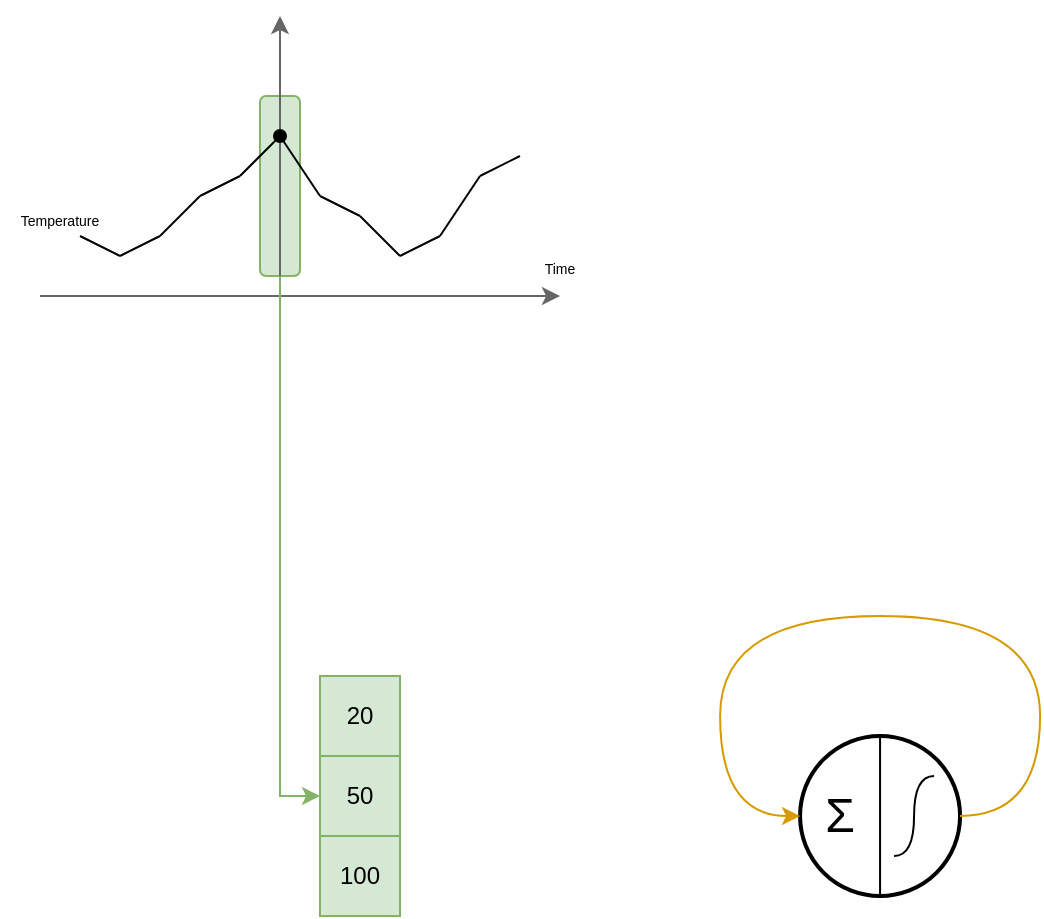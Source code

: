 <mxfile version="25.0.3">
  <diagram name="Page-1" id="HHO7tMF4Vck_DR756JE1">
    <mxGraphModel dx="819" dy="1038" grid="1" gridSize="10" guides="1" tooltips="1" connect="1" arrows="1" fold="1" page="1" pageScale="1" pageWidth="827" pageHeight="1169" math="0" shadow="0">
      <root>
        <mxCell id="0" />
        <mxCell id="1" parent="0" />
        <mxCell id="OHbJW_l4e2RDl2kT1JHy-32" value="" style="rounded=1;whiteSpace=wrap;html=1;fillColor=#d5e8d4;strokeColor=#82b366;" vertex="1" parent="1">
          <mxGeometry x="130" y="160" width="20" height="90" as="geometry" />
        </mxCell>
        <mxCell id="OHbJW_l4e2RDl2kT1JHy-1" value="" style="ellipse;whiteSpace=wrap;html=1;aspect=fixed;strokeWidth=2;" vertex="1" parent="1">
          <mxGeometry x="400.03" y="480" width="80" height="80" as="geometry" />
        </mxCell>
        <mxCell id="OHbJW_l4e2RDl2kT1JHy-3" style="edgeStyle=orthogonalEdgeStyle;rounded=0;orthogonalLoop=1;jettySize=auto;html=1;entryX=0;entryY=0.5;entryDx=0;entryDy=0;curved=1;exitX=1;exitY=0.5;exitDx=0;exitDy=0;fillColor=#ffe6cc;strokeColor=#d79b00;" edge="1" parent="1" source="OHbJW_l4e2RDl2kT1JHy-1" target="OHbJW_l4e2RDl2kT1JHy-1">
          <mxGeometry relative="1" as="geometry">
            <Array as="points">
              <mxPoint x="520.03" y="520" />
              <mxPoint x="520.03" y="420" />
              <mxPoint x="360.03" y="420" />
              <mxPoint x="360.03" y="520" />
            </Array>
          </mxGeometry>
        </mxCell>
        <mxCell id="OHbJW_l4e2RDl2kT1JHy-5" value="" style="endArrow=none;html=1;rounded=0;entryX=0.5;entryY=0;entryDx=0;entryDy=0;exitX=0.5;exitY=1;exitDx=0;exitDy=0;" edge="1" parent="1" source="OHbJW_l4e2RDl2kT1JHy-1" target="OHbJW_l4e2RDl2kT1JHy-1">
          <mxGeometry width="50" height="50" relative="1" as="geometry">
            <mxPoint x="270.03" y="950" as="sourcePoint" />
            <mxPoint x="320.03" y="900" as="targetPoint" />
          </mxGeometry>
        </mxCell>
        <mxCell id="OHbJW_l4e2RDl2kT1JHy-7" value="&lt;div align=&quot;center&quot;&gt;&lt;font style=&quot;font-size: 24px;&quot;&gt;Σ&lt;/font&gt;&lt;/div&gt;" style="text;html=1;align=center;verticalAlign=middle;whiteSpace=wrap;rounded=0;" vertex="1" parent="1">
          <mxGeometry x="400.03" y="480" width="40" height="80" as="geometry" />
        </mxCell>
        <mxCell id="OHbJW_l4e2RDl2kT1JHy-9" value="" style="curved=1;endArrow=none;html=1;rounded=0;endFill=0;" edge="1" parent="1">
          <mxGeometry width="50" height="50" relative="1" as="geometry">
            <mxPoint x="447.03" y="540" as="sourcePoint" />
            <mxPoint x="467.03" y="500" as="targetPoint" />
            <Array as="points">
              <mxPoint x="457.03" y="540" />
              <mxPoint x="457.03" y="500" />
            </Array>
          </mxGeometry>
        </mxCell>
        <mxCell id="OHbJW_l4e2RDl2kT1JHy-13" value="20" style="rounded=0;whiteSpace=wrap;html=1;fillColor=#d5e8d4;strokeColor=#82b366;" vertex="1" parent="1">
          <mxGeometry x="160" y="450" width="40" height="40" as="geometry" />
        </mxCell>
        <mxCell id="OHbJW_l4e2RDl2kT1JHy-14" value="50" style="rounded=0;whiteSpace=wrap;html=1;fillColor=#d5e8d4;strokeColor=#82b366;" vertex="1" parent="1">
          <mxGeometry x="160" y="490" width="40" height="40" as="geometry" />
        </mxCell>
        <mxCell id="OHbJW_l4e2RDl2kT1JHy-15" value="100" style="rounded=0;whiteSpace=wrap;html=1;fillColor=#d5e8d4;strokeColor=#82b366;" vertex="1" parent="1">
          <mxGeometry x="160" y="530" width="40" height="40" as="geometry" />
        </mxCell>
        <mxCell id="OHbJW_l4e2RDl2kT1JHy-16" value="" style="endArrow=none;html=1;rounded=0;" edge="1" parent="1">
          <mxGeometry width="50" height="50" relative="1" as="geometry">
            <mxPoint x="40" y="230" as="sourcePoint" />
            <mxPoint x="60" y="240" as="targetPoint" />
          </mxGeometry>
        </mxCell>
        <mxCell id="OHbJW_l4e2RDl2kT1JHy-17" value="" style="endArrow=none;html=1;rounded=0;" edge="1" parent="1">
          <mxGeometry width="50" height="50" relative="1" as="geometry">
            <mxPoint x="60" y="240" as="sourcePoint" />
            <mxPoint x="80" y="230" as="targetPoint" />
          </mxGeometry>
        </mxCell>
        <mxCell id="OHbJW_l4e2RDl2kT1JHy-18" value="" style="endArrow=none;html=1;rounded=0;" edge="1" parent="1">
          <mxGeometry width="50" height="50" relative="1" as="geometry">
            <mxPoint x="80" y="230" as="sourcePoint" />
            <mxPoint x="100" y="210" as="targetPoint" />
          </mxGeometry>
        </mxCell>
        <mxCell id="OHbJW_l4e2RDl2kT1JHy-22" value="" style="endArrow=none;html=1;rounded=0;" edge="1" parent="1">
          <mxGeometry width="50" height="50" relative="1" as="geometry">
            <mxPoint x="160" y="210" as="sourcePoint" />
            <mxPoint x="180" y="220" as="targetPoint" />
          </mxGeometry>
        </mxCell>
        <mxCell id="OHbJW_l4e2RDl2kT1JHy-23" value="" style="endArrow=none;html=1;rounded=0;" edge="1" parent="1">
          <mxGeometry width="50" height="50" relative="1" as="geometry">
            <mxPoint x="180" y="220" as="sourcePoint" />
            <mxPoint x="200" y="240" as="targetPoint" />
          </mxGeometry>
        </mxCell>
        <mxCell id="OHbJW_l4e2RDl2kT1JHy-24" value="" style="endArrow=none;html=1;rounded=0;" edge="1" parent="1">
          <mxGeometry width="50" height="50" relative="1" as="geometry">
            <mxPoint x="200" y="240" as="sourcePoint" />
            <mxPoint x="220" y="230" as="targetPoint" />
          </mxGeometry>
        </mxCell>
        <mxCell id="OHbJW_l4e2RDl2kT1JHy-25" value="" style="endArrow=none;html=1;rounded=0;" edge="1" parent="1">
          <mxGeometry width="50" height="50" relative="1" as="geometry">
            <mxPoint x="220" y="230" as="sourcePoint" />
            <mxPoint x="240" y="200" as="targetPoint" />
          </mxGeometry>
        </mxCell>
        <mxCell id="OHbJW_l4e2RDl2kT1JHy-26" value="" style="endArrow=none;html=1;rounded=0;" edge="1" parent="1">
          <mxGeometry width="50" height="50" relative="1" as="geometry">
            <mxPoint x="240" y="200" as="sourcePoint" />
            <mxPoint x="260" y="190" as="targetPoint" />
          </mxGeometry>
        </mxCell>
        <mxCell id="OHbJW_l4e2RDl2kT1JHy-30" value="" style="endArrow=classic;html=1;rounded=0;fillColor=#f5f5f5;strokeColor=#666666;" edge="1" parent="1">
          <mxGeometry width="50" height="50" relative="1" as="geometry">
            <mxPoint x="20" y="260" as="sourcePoint" />
            <mxPoint x="280" y="260" as="targetPoint" />
          </mxGeometry>
        </mxCell>
        <mxCell id="OHbJW_l4e2RDl2kT1JHy-35" value="&lt;font style=&quot;font-size: 7px;&quot;&gt;Temperature&lt;/font&gt;" style="text;html=1;align=center;verticalAlign=middle;whiteSpace=wrap;rounded=0;" vertex="1" parent="1">
          <mxGeometry y="206" width="60" height="30" as="geometry" />
        </mxCell>
        <mxCell id="OHbJW_l4e2RDl2kT1JHy-36" value="" style="endArrow=classic;html=1;rounded=0;fillColor=#f5f5f5;strokeColor=#666666;" edge="1" parent="1">
          <mxGeometry width="50" height="50" relative="1" as="geometry">
            <mxPoint x="140" y="260" as="sourcePoint" />
            <mxPoint x="140" y="120" as="targetPoint" />
          </mxGeometry>
        </mxCell>
        <mxCell id="OHbJW_l4e2RDl2kT1JHy-19" value="" style="endArrow=none;html=1;rounded=0;" edge="1" parent="1">
          <mxGeometry width="50" height="50" relative="1" as="geometry">
            <mxPoint x="100" y="210" as="sourcePoint" />
            <mxPoint x="120" y="200" as="targetPoint" />
          </mxGeometry>
        </mxCell>
        <mxCell id="OHbJW_l4e2RDl2kT1JHy-20" value="" style="endArrow=oval;html=1;rounded=0;endFill=1;" edge="1" parent="1">
          <mxGeometry width="50" height="50" relative="1" as="geometry">
            <mxPoint x="120" y="200" as="sourcePoint" />
            <mxPoint x="140" y="180" as="targetPoint" />
          </mxGeometry>
        </mxCell>
        <mxCell id="OHbJW_l4e2RDl2kT1JHy-21" value="" style="endArrow=none;html=1;rounded=0;" edge="1" parent="1">
          <mxGeometry width="50" height="50" relative="1" as="geometry">
            <mxPoint x="140" y="180" as="sourcePoint" />
            <mxPoint x="160" y="210" as="targetPoint" />
          </mxGeometry>
        </mxCell>
        <mxCell id="OHbJW_l4e2RDl2kT1JHy-34" style="edgeStyle=orthogonalEdgeStyle;rounded=0;orthogonalLoop=1;jettySize=auto;html=1;entryX=0;entryY=0.5;entryDx=0;entryDy=0;fillColor=#d5e8d4;strokeColor=#82b366;endArrow=classic;endFill=1;" edge="1" parent="1" source="OHbJW_l4e2RDl2kT1JHy-32" target="OHbJW_l4e2RDl2kT1JHy-14">
          <mxGeometry relative="1" as="geometry">
            <Array as="points">
              <mxPoint x="140" y="510" />
            </Array>
          </mxGeometry>
        </mxCell>
        <mxCell id="OHbJW_l4e2RDl2kT1JHy-37" value="&lt;font style=&quot;font-size: 7px;&quot;&gt;Time&lt;/font&gt;" style="text;html=1;align=center;verticalAlign=middle;whiteSpace=wrap;rounded=0;" vertex="1" parent="1">
          <mxGeometry x="250" y="230" width="60" height="30" as="geometry" />
        </mxCell>
      </root>
    </mxGraphModel>
  </diagram>
</mxfile>
